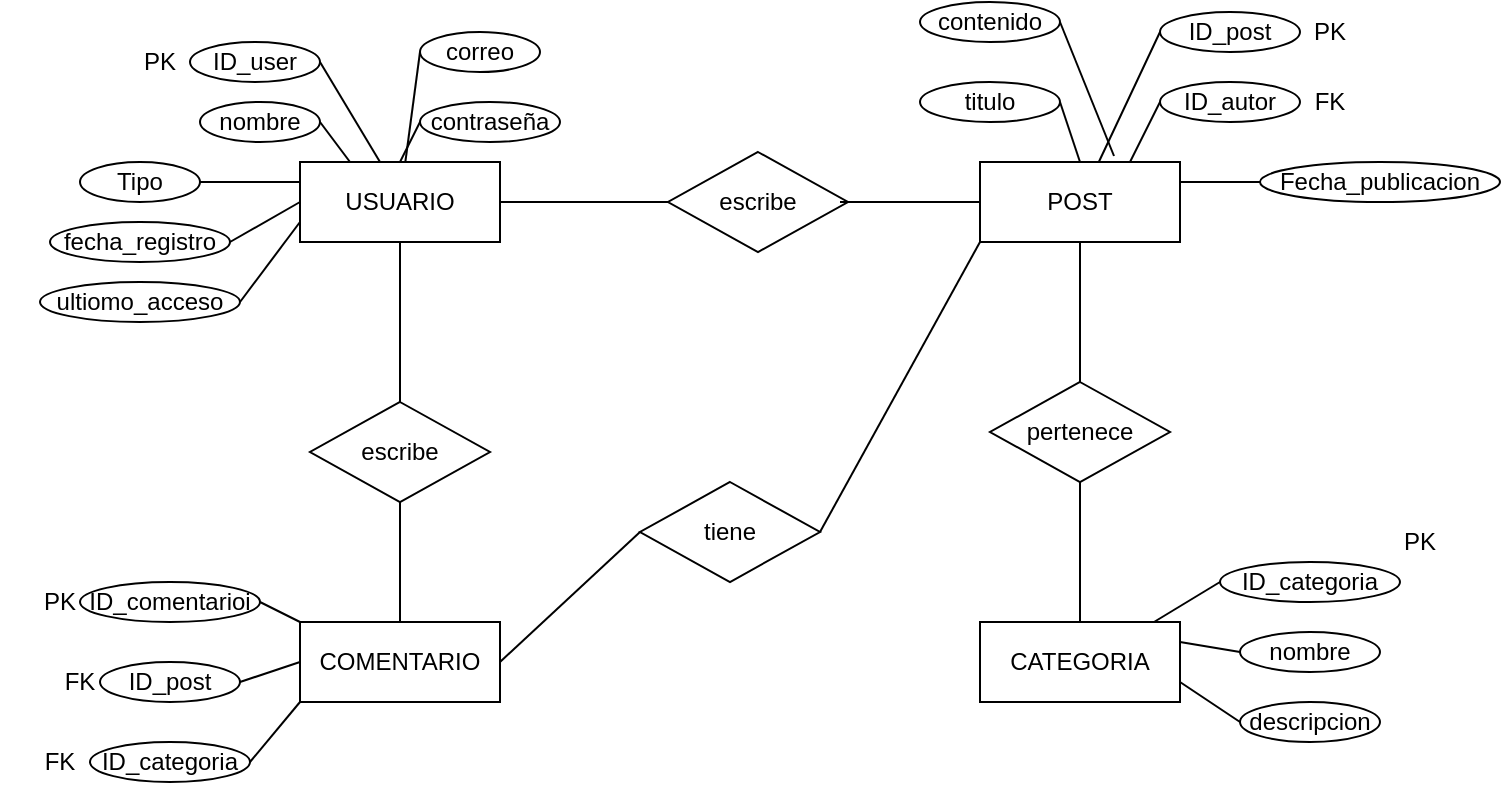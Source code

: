 <mxfile version="27.2.0">
  <diagram name="Página-1" id="ri7BVCqXQP4RadKEpWF3">
    <mxGraphModel dx="1482" dy="800" grid="1" gridSize="10" guides="1" tooltips="1" connect="1" arrows="1" fold="1" page="1" pageScale="1" pageWidth="827" pageHeight="1169" math="0" shadow="0">
      <root>
        <mxCell id="0" />
        <mxCell id="1" parent="0" />
        <mxCell id="lFZiWy_t04938xPnZxQ3-3" value="USUARIO" style="whiteSpace=wrap;html=1;align=center;" parent="1" vertex="1">
          <mxGeometry x="140" y="240" width="100" height="40" as="geometry" />
        </mxCell>
        <mxCell id="lFZiWy_t04938xPnZxQ3-4" value="POST" style="whiteSpace=wrap;html=1;align=center;" parent="1" vertex="1">
          <mxGeometry x="480" y="240" width="100" height="40" as="geometry" />
        </mxCell>
        <mxCell id="lFZiWy_t04938xPnZxQ3-5" value="COMENTARIO" style="whiteSpace=wrap;html=1;align=center;" parent="1" vertex="1">
          <mxGeometry x="140" y="470" width="100" height="40" as="geometry" />
        </mxCell>
        <mxCell id="lFZiWy_t04938xPnZxQ3-7" value="CATEGORIA" style="whiteSpace=wrap;html=1;align=center;" parent="1" vertex="1">
          <mxGeometry x="480" y="470" width="100" height="40" as="geometry" />
        </mxCell>
        <mxCell id="lFZiWy_t04938xPnZxQ3-8" value="nombre" style="ellipse;whiteSpace=wrap;html=1;align=center;" parent="1" vertex="1">
          <mxGeometry x="90" y="210" width="60" height="20" as="geometry" />
        </mxCell>
        <mxCell id="lFZiWy_t04938xPnZxQ3-9" value="escribe" style="shape=rhombus;perimeter=rhombusPerimeter;whiteSpace=wrap;html=1;align=center;" parent="1" vertex="1">
          <mxGeometry x="145" y="360" width="90" height="50" as="geometry" />
        </mxCell>
        <mxCell id="lFZiWy_t04938xPnZxQ3-12" value="correo" style="ellipse;whiteSpace=wrap;html=1;align=center;" parent="1" vertex="1">
          <mxGeometry x="200" y="175" width="60" height="20" as="geometry" />
        </mxCell>
        <mxCell id="lFZiWy_t04938xPnZxQ3-13" value="contraseña" style="ellipse;whiteSpace=wrap;html=1;align=center;" parent="1" vertex="1">
          <mxGeometry x="200" y="210" width="70" height="20" as="geometry" />
        </mxCell>
        <mxCell id="lFZiWy_t04938xPnZxQ3-14" value="Tipo" style="ellipse;whiteSpace=wrap;html=1;align=center;" parent="1" vertex="1">
          <mxGeometry x="30" y="240" width="60" height="20" as="geometry" />
        </mxCell>
        <mxCell id="lFZiWy_t04938xPnZxQ3-15" value="fecha_registro" style="ellipse;whiteSpace=wrap;html=1;align=center;" parent="1" vertex="1">
          <mxGeometry x="15" y="270" width="90" height="20" as="geometry" />
        </mxCell>
        <mxCell id="lFZiWy_t04938xPnZxQ3-16" value="ultiomo_acceso" style="ellipse;whiteSpace=wrap;html=1;align=center;" parent="1" vertex="1">
          <mxGeometry x="10" y="300" width="100" height="20" as="geometry" />
        </mxCell>
        <mxCell id="lFZiWy_t04938xPnZxQ3-17" value="ID_user" style="ellipse;whiteSpace=wrap;html=1;align=center;" parent="1" vertex="1">
          <mxGeometry x="85" y="180" width="65" height="20" as="geometry" />
        </mxCell>
        <mxCell id="lFZiWy_t04938xPnZxQ3-25" value="" style="endArrow=none;html=1;rounded=0;fontSize=12;startSize=8;endSize=8;curved=1;exitX=1;exitY=0.5;exitDx=0;exitDy=0;entryX=0.25;entryY=0;entryDx=0;entryDy=0;" parent="1" source="lFZiWy_t04938xPnZxQ3-8" target="lFZiWy_t04938xPnZxQ3-3" edge="1">
          <mxGeometry relative="1" as="geometry">
            <mxPoint x="160" y="260" as="sourcePoint" />
            <mxPoint x="320" y="260" as="targetPoint" />
          </mxGeometry>
        </mxCell>
        <mxCell id="lFZiWy_t04938xPnZxQ3-26" value="" style="endArrow=none;html=1;rounded=0;fontSize=12;startSize=8;endSize=8;curved=1;exitX=1;exitY=0.5;exitDx=0;exitDy=0;" parent="1" source="lFZiWy_t04938xPnZxQ3-17" edge="1">
          <mxGeometry relative="1" as="geometry">
            <mxPoint x="160" y="240" as="sourcePoint" />
            <mxPoint x="180" y="240" as="targetPoint" />
          </mxGeometry>
        </mxCell>
        <mxCell id="lFZiWy_t04938xPnZxQ3-27" value="" style="endArrow=none;html=1;rounded=0;fontSize=12;startSize=8;endSize=8;curved=1;exitX=0;exitY=0.5;exitDx=0;exitDy=0;" parent="1" source="lFZiWy_t04938xPnZxQ3-12" target="lFZiWy_t04938xPnZxQ3-3" edge="1">
          <mxGeometry relative="1" as="geometry">
            <mxPoint x="190" y="230" as="sourcePoint" />
            <mxPoint x="220" y="280" as="targetPoint" />
          </mxGeometry>
        </mxCell>
        <mxCell id="lFZiWy_t04938xPnZxQ3-29" value="" style="endArrow=none;html=1;rounded=0;fontSize=12;startSize=8;endSize=8;curved=1;exitX=0;exitY=0.5;exitDx=0;exitDy=0;" parent="1" source="lFZiWy_t04938xPnZxQ3-13" edge="1">
          <mxGeometry relative="1" as="geometry">
            <mxPoint x="180" y="200" as="sourcePoint" />
            <mxPoint x="190" y="240" as="targetPoint" />
          </mxGeometry>
        </mxCell>
        <mxCell id="lFZiWy_t04938xPnZxQ3-30" value="" style="endArrow=none;html=1;rounded=0;fontSize=12;startSize=8;endSize=8;curved=1;exitX=1;exitY=0.5;exitDx=0;exitDy=0;entryX=0;entryY=0.25;entryDx=0;entryDy=0;" parent="1" source="lFZiWy_t04938xPnZxQ3-14" target="lFZiWy_t04938xPnZxQ3-3" edge="1">
          <mxGeometry relative="1" as="geometry">
            <mxPoint x="170" y="330" as="sourcePoint" />
            <mxPoint x="177" y="380" as="targetPoint" />
          </mxGeometry>
        </mxCell>
        <mxCell id="lFZiWy_t04938xPnZxQ3-31" value="" style="endArrow=none;html=1;rounded=0;fontSize=12;startSize=8;endSize=8;curved=1;exitX=1;exitY=0.5;exitDx=0;exitDy=0;entryX=0;entryY=0.5;entryDx=0;entryDy=0;" parent="1" source="lFZiWy_t04938xPnZxQ3-15" target="lFZiWy_t04938xPnZxQ3-3" edge="1">
          <mxGeometry relative="1" as="geometry">
            <mxPoint x="170" y="300" as="sourcePoint" />
            <mxPoint x="220" y="300" as="targetPoint" />
          </mxGeometry>
        </mxCell>
        <mxCell id="lFZiWy_t04938xPnZxQ3-32" value="" style="endArrow=none;html=1;rounded=0;fontSize=12;startSize=8;endSize=8;curved=1;exitX=1;exitY=0.5;exitDx=0;exitDy=0;entryX=0;entryY=0.75;entryDx=0;entryDy=0;" parent="1" source="lFZiWy_t04938xPnZxQ3-16" target="lFZiWy_t04938xPnZxQ3-3" edge="1">
          <mxGeometry relative="1" as="geometry">
            <mxPoint x="160" y="320" as="sourcePoint" />
            <mxPoint x="210" y="320" as="targetPoint" />
          </mxGeometry>
        </mxCell>
        <mxCell id="lFZiWy_t04938xPnZxQ3-33" value="escribe" style="shape=rhombus;perimeter=rhombusPerimeter;whiteSpace=wrap;html=1;align=center;" parent="1" vertex="1">
          <mxGeometry x="324" y="235" width="90" height="50" as="geometry" />
        </mxCell>
        <mxCell id="lFZiWy_t04938xPnZxQ3-34" value="titulo" style="ellipse;whiteSpace=wrap;html=1;align=center;" parent="1" vertex="1">
          <mxGeometry x="450" y="200" width="70" height="20" as="geometry" />
        </mxCell>
        <mxCell id="lFZiWy_t04938xPnZxQ3-35" value="contenido" style="ellipse;whiteSpace=wrap;html=1;align=center;" parent="1" vertex="1">
          <mxGeometry x="450" y="160" width="70" height="20" as="geometry" />
        </mxCell>
        <mxCell id="lFZiWy_t04938xPnZxQ3-37" value="ID_autor" style="ellipse;whiteSpace=wrap;html=1;align=center;" parent="1" vertex="1">
          <mxGeometry x="570" y="200" width="70" height="20" as="geometry" />
        </mxCell>
        <mxCell id="lFZiWy_t04938xPnZxQ3-38" value="ID_post" style="ellipse;whiteSpace=wrap;html=1;align=center;" parent="1" vertex="1">
          <mxGeometry x="570" y="165" width="70" height="20" as="geometry" />
        </mxCell>
        <mxCell id="lFZiWy_t04938xPnZxQ3-39" value="Fecha_publicacion" style="ellipse;whiteSpace=wrap;html=1;align=center;" parent="1" vertex="1">
          <mxGeometry x="620" y="240" width="120" height="20" as="geometry" />
        </mxCell>
        <mxCell id="lFZiWy_t04938xPnZxQ3-48" value="FK" style="text;html=1;align=center;verticalAlign=middle;whiteSpace=wrap;rounded=0;" parent="1" vertex="1">
          <mxGeometry x="625" y="195" width="60" height="30" as="geometry" />
        </mxCell>
        <mxCell id="lFZiWy_t04938xPnZxQ3-49" value="PK" style="text;html=1;align=center;verticalAlign=middle;whiteSpace=wrap;rounded=0;" parent="1" vertex="1">
          <mxGeometry x="625" y="160" width="60" height="30" as="geometry" />
        </mxCell>
        <mxCell id="lFZiWy_t04938xPnZxQ3-50" value="PK" style="text;html=1;align=center;verticalAlign=middle;whiteSpace=wrap;rounded=0;" parent="1" vertex="1">
          <mxGeometry x="40" y="175" width="60" height="30" as="geometry" />
        </mxCell>
        <mxCell id="lFZiWy_t04938xPnZxQ3-51" value="nombre" style="ellipse;whiteSpace=wrap;html=1;align=center;" parent="1" vertex="1">
          <mxGeometry x="610" y="475" width="70" height="20" as="geometry" />
        </mxCell>
        <mxCell id="lFZiWy_t04938xPnZxQ3-52" value="" style="endArrow=none;html=1;rounded=0;fontSize=12;startSize=8;endSize=8;curved=1;entryX=1;entryY=0.5;entryDx=0;entryDy=0;exitX=0.5;exitY=0;exitDx=0;exitDy=0;" parent="1" source="lFZiWy_t04938xPnZxQ3-4" target="lFZiWy_t04938xPnZxQ3-34" edge="1">
          <mxGeometry width="50" height="50" relative="1" as="geometry">
            <mxPoint x="350" y="340" as="sourcePoint" />
            <mxPoint x="400" y="290" as="targetPoint" />
          </mxGeometry>
        </mxCell>
        <mxCell id="lFZiWy_t04938xPnZxQ3-53" value="" style="endArrow=none;html=1;rounded=0;fontSize=12;startSize=8;endSize=8;curved=1;entryX=1;entryY=0.5;entryDx=0;entryDy=0;exitX=0.67;exitY=-0.075;exitDx=0;exitDy=0;exitPerimeter=0;" parent="1" source="lFZiWy_t04938xPnZxQ3-4" target="lFZiWy_t04938xPnZxQ3-35" edge="1">
          <mxGeometry width="50" height="50" relative="1" as="geometry">
            <mxPoint x="510" y="250" as="sourcePoint" />
            <mxPoint x="500" y="220" as="targetPoint" />
          </mxGeometry>
        </mxCell>
        <mxCell id="lFZiWy_t04938xPnZxQ3-54" value="" style="endArrow=none;html=1;rounded=0;fontSize=12;startSize=8;endSize=8;curved=1;entryX=0;entryY=0.5;entryDx=0;entryDy=0;" parent="1" source="lFZiWy_t04938xPnZxQ3-4" target="lFZiWy_t04938xPnZxQ3-38" edge="1">
          <mxGeometry width="50" height="50" relative="1" as="geometry">
            <mxPoint x="597" y="307" as="sourcePoint" />
            <mxPoint x="570" y="240" as="targetPoint" />
          </mxGeometry>
        </mxCell>
        <mxCell id="lFZiWy_t04938xPnZxQ3-55" value="" style="endArrow=none;html=1;rounded=0;fontSize=12;startSize=8;endSize=8;curved=1;entryX=0;entryY=0.5;entryDx=0;entryDy=0;exitX=0.75;exitY=0;exitDx=0;exitDy=0;" parent="1" source="lFZiWy_t04938xPnZxQ3-4" target="lFZiWy_t04938xPnZxQ3-37" edge="1">
          <mxGeometry width="50" height="50" relative="1" as="geometry">
            <mxPoint x="570" y="305" as="sourcePoint" />
            <mxPoint x="601" y="240" as="targetPoint" />
          </mxGeometry>
        </mxCell>
        <mxCell id="lFZiWy_t04938xPnZxQ3-56" value="" style="endArrow=none;html=1;rounded=0;fontSize=12;startSize=8;endSize=8;curved=1;entryX=0;entryY=0.5;entryDx=0;entryDy=0;exitX=1;exitY=0.25;exitDx=0;exitDy=0;" parent="1" source="lFZiWy_t04938xPnZxQ3-4" target="lFZiWy_t04938xPnZxQ3-39" edge="1">
          <mxGeometry width="50" height="50" relative="1" as="geometry">
            <mxPoint x="560" y="260" as="sourcePoint" />
            <mxPoint x="575" y="230" as="targetPoint" />
          </mxGeometry>
        </mxCell>
        <mxCell id="lFZiWy_t04938xPnZxQ3-57" value="" style="endArrow=none;html=1;rounded=0;fontSize=12;startSize=8;endSize=8;curved=1;exitX=1;exitY=0.5;exitDx=0;exitDy=0;entryX=0;entryY=0.5;entryDx=0;entryDy=0;" parent="1" source="lFZiWy_t04938xPnZxQ3-3" target="lFZiWy_t04938xPnZxQ3-33" edge="1">
          <mxGeometry width="50" height="50" relative="1" as="geometry">
            <mxPoint x="320" y="340" as="sourcePoint" />
            <mxPoint x="370" y="290" as="targetPoint" />
          </mxGeometry>
        </mxCell>
        <mxCell id="lFZiWy_t04938xPnZxQ3-58" value="" style="endArrow=none;html=1;rounded=0;fontSize=12;startSize=8;endSize=8;curved=1;entryX=0;entryY=0.5;entryDx=0;entryDy=0;" parent="1" target="lFZiWy_t04938xPnZxQ3-4" edge="1">
          <mxGeometry width="50" height="50" relative="1" as="geometry">
            <mxPoint x="410" y="260" as="sourcePoint" />
            <mxPoint x="456" y="259" as="targetPoint" />
          </mxGeometry>
        </mxCell>
        <mxCell id="lFZiWy_t04938xPnZxQ3-60" value="ID_categoria" style="ellipse;whiteSpace=wrap;html=1;align=center;" parent="1" vertex="1">
          <mxGeometry x="600" y="440" width="90" height="20" as="geometry" />
        </mxCell>
        <mxCell id="lFZiWy_t04938xPnZxQ3-63" value="PK" style="text;html=1;align=center;verticalAlign=middle;whiteSpace=wrap;rounded=0;" parent="1" vertex="1">
          <mxGeometry x="670" y="415" width="60" height="30" as="geometry" />
        </mxCell>
        <mxCell id="lFZiWy_t04938xPnZxQ3-64" value="descripcion" style="ellipse;whiteSpace=wrap;html=1;align=center;" parent="1" vertex="1">
          <mxGeometry x="610" y="510" width="70" height="20" as="geometry" />
        </mxCell>
        <mxCell id="lFZiWy_t04938xPnZxQ3-68" value="ID_post" style="ellipse;whiteSpace=wrap;html=1;align=center;" parent="1" vertex="1">
          <mxGeometry x="40" y="490" width="70" height="20" as="geometry" />
        </mxCell>
        <mxCell id="lFZiWy_t04938xPnZxQ3-69" value="ID_comentarioi" style="ellipse;whiteSpace=wrap;html=1;align=center;" parent="1" vertex="1">
          <mxGeometry x="30" y="450" width="90" height="20" as="geometry" />
        </mxCell>
        <mxCell id="lFZiWy_t04938xPnZxQ3-70" value="ID_categoria" style="ellipse;whiteSpace=wrap;html=1;align=center;" parent="1" vertex="1">
          <mxGeometry x="35" y="530" width="80" height="20" as="geometry" />
        </mxCell>
        <mxCell id="lFZiWy_t04938xPnZxQ3-71" value="PK" style="text;html=1;align=center;verticalAlign=middle;whiteSpace=wrap;rounded=0;" parent="1" vertex="1">
          <mxGeometry x="-10" y="445" width="60" height="30" as="geometry" />
        </mxCell>
        <mxCell id="lFZiWy_t04938xPnZxQ3-72" value="FK" style="text;html=1;align=center;verticalAlign=middle;whiteSpace=wrap;rounded=0;" parent="1" vertex="1">
          <mxGeometry y="485" width="60" height="30" as="geometry" />
        </mxCell>
        <mxCell id="lFZiWy_t04938xPnZxQ3-73" value="FK" style="text;html=1;align=center;verticalAlign=middle;whiteSpace=wrap;rounded=0;" parent="1" vertex="1">
          <mxGeometry x="-10" y="525" width="60" height="30" as="geometry" />
        </mxCell>
        <mxCell id="lFZiWy_t04938xPnZxQ3-74" value="" style="endArrow=none;html=1;rounded=0;fontSize=12;startSize=8;endSize=8;curved=1;exitX=1;exitY=0.5;exitDx=0;exitDy=0;entryX=0;entryY=0;entryDx=0;entryDy=0;" parent="1" source="lFZiWy_t04938xPnZxQ3-69" target="lFZiWy_t04938xPnZxQ3-5" edge="1">
          <mxGeometry relative="1" as="geometry">
            <mxPoint x="170" y="460" as="sourcePoint" />
            <mxPoint x="200" y="420" as="targetPoint" />
          </mxGeometry>
        </mxCell>
        <mxCell id="lFZiWy_t04938xPnZxQ3-75" value="" style="endArrow=none;html=1;rounded=0;fontSize=12;startSize=8;endSize=8;curved=1;exitX=1;exitY=0.5;exitDx=0;exitDy=0;entryX=0;entryY=0.5;entryDx=0;entryDy=0;" parent="1" source="lFZiWy_t04938xPnZxQ3-68" target="lFZiWy_t04938xPnZxQ3-5" edge="1">
          <mxGeometry relative="1" as="geometry">
            <mxPoint x="170" y="500" as="sourcePoint" />
            <mxPoint x="190" y="510" as="targetPoint" />
          </mxGeometry>
        </mxCell>
        <mxCell id="lFZiWy_t04938xPnZxQ3-76" value="" style="endArrow=none;html=1;rounded=0;fontSize=12;startSize=8;endSize=8;curved=1;exitX=1;exitY=0.5;exitDx=0;exitDy=0;entryX=0;entryY=1;entryDx=0;entryDy=0;" parent="1" source="lFZiWy_t04938xPnZxQ3-70" target="lFZiWy_t04938xPnZxQ3-5" edge="1">
          <mxGeometry relative="1" as="geometry">
            <mxPoint x="160" y="540" as="sourcePoint" />
            <mxPoint x="190" y="530" as="targetPoint" />
          </mxGeometry>
        </mxCell>
        <mxCell id="lFZiWy_t04938xPnZxQ3-77" value="" style="endArrow=none;html=1;rounded=0;fontSize=12;startSize=8;endSize=8;curved=1;exitX=0.5;exitY=0;exitDx=0;exitDy=0;entryX=0.5;entryY=1;entryDx=0;entryDy=0;" parent="1" source="lFZiWy_t04938xPnZxQ3-5" target="lFZiWy_t04938xPnZxQ3-9" edge="1">
          <mxGeometry relative="1" as="geometry">
            <mxPoint x="310" y="460" as="sourcePoint" />
            <mxPoint x="340" y="450" as="targetPoint" />
          </mxGeometry>
        </mxCell>
        <mxCell id="lFZiWy_t04938xPnZxQ3-78" value="" style="endArrow=none;html=1;rounded=0;fontSize=12;startSize=8;endSize=8;curved=1;exitX=0.5;exitY=0;exitDx=0;exitDy=0;entryX=0.5;entryY=1;entryDx=0;entryDy=0;" parent="1" source="lFZiWy_t04938xPnZxQ3-9" target="lFZiWy_t04938xPnZxQ3-3" edge="1">
          <mxGeometry relative="1" as="geometry">
            <mxPoint x="270" y="550" as="sourcePoint" />
            <mxPoint x="270" y="490" as="targetPoint" />
          </mxGeometry>
        </mxCell>
        <mxCell id="lFZiWy_t04938xPnZxQ3-79" value="" style="endArrow=none;html=1;rounded=0;fontSize=12;startSize=8;endSize=8;curved=1;entryX=0.5;entryY=1;entryDx=0;entryDy=0;exitX=0.5;exitY=0;exitDx=0;exitDy=0;" parent="1" target="lFZiWy_t04938xPnZxQ3-4" edge="1" source="eJfZywIPN0utcHiNIcgD-1">
          <mxGeometry relative="1" as="geometry">
            <mxPoint x="530" y="330" as="sourcePoint" />
            <mxPoint x="420" y="390" as="targetPoint" />
          </mxGeometry>
        </mxCell>
        <mxCell id="eJfZywIPN0utcHiNIcgD-1" value="pertenece" style="shape=rhombus;perimeter=rhombusPerimeter;whiteSpace=wrap;html=1;align=center;" vertex="1" parent="1">
          <mxGeometry x="485" y="350" width="90" height="50" as="geometry" />
        </mxCell>
        <mxCell id="eJfZywIPN0utcHiNIcgD-2" value="tiene" style="shape=rhombus;perimeter=rhombusPerimeter;whiteSpace=wrap;html=1;align=center;" vertex="1" parent="1">
          <mxGeometry x="310" y="400" width="90" height="50" as="geometry" />
        </mxCell>
        <mxCell id="eJfZywIPN0utcHiNIcgD-3" value="" style="endArrow=none;html=1;rounded=0;fontSize=12;startSize=8;endSize=8;curved=1;entryX=0.5;entryY=1;entryDx=0;entryDy=0;exitX=0.5;exitY=0;exitDx=0;exitDy=0;" edge="1" parent="1" source="lFZiWy_t04938xPnZxQ3-7" target="eJfZywIPN0utcHiNIcgD-1">
          <mxGeometry relative="1" as="geometry">
            <mxPoint x="510" y="480" as="sourcePoint" />
            <mxPoint x="510" y="410" as="targetPoint" />
          </mxGeometry>
        </mxCell>
        <mxCell id="eJfZywIPN0utcHiNIcgD-4" value="" style="endArrow=none;html=1;rounded=0;fontSize=12;startSize=8;endSize=8;curved=1;exitX=1;exitY=0.5;exitDx=0;exitDy=0;entryX=0;entryY=1;entryDx=0;entryDy=0;" edge="1" parent="1" source="eJfZywIPN0utcHiNIcgD-2" target="lFZiWy_t04938xPnZxQ3-4">
          <mxGeometry relative="1" as="geometry">
            <mxPoint x="500" y="560" as="sourcePoint" />
            <mxPoint x="460" y="500" as="targetPoint" />
          </mxGeometry>
        </mxCell>
        <mxCell id="eJfZywIPN0utcHiNIcgD-5" value="" style="endArrow=none;html=1;rounded=0;fontSize=12;startSize=8;endSize=8;curved=1;exitX=1;exitY=0.5;exitDx=0;exitDy=0;entryX=0;entryY=0.5;entryDx=0;entryDy=0;" edge="1" parent="1" source="lFZiWy_t04938xPnZxQ3-5" target="eJfZywIPN0utcHiNIcgD-2">
          <mxGeometry relative="1" as="geometry">
            <mxPoint x="450" y="520" as="sourcePoint" />
            <mxPoint x="510" y="535" as="targetPoint" />
          </mxGeometry>
        </mxCell>
        <mxCell id="eJfZywIPN0utcHiNIcgD-6" value="" style="endArrow=none;html=1;rounded=0;fontSize=12;startSize=8;endSize=8;curved=1;entryX=0;entryY=0.5;entryDx=0;entryDy=0;exitX=0.87;exitY=0;exitDx=0;exitDy=0;exitPerimeter=0;" edge="1" parent="1" source="lFZiWy_t04938xPnZxQ3-7" target="lFZiWy_t04938xPnZxQ3-60">
          <mxGeometry width="50" height="50" relative="1" as="geometry">
            <mxPoint x="600" y="250" as="sourcePoint" />
            <mxPoint x="640" y="250" as="targetPoint" />
          </mxGeometry>
        </mxCell>
        <mxCell id="eJfZywIPN0utcHiNIcgD-7" value="" style="endArrow=none;html=1;rounded=0;fontSize=12;startSize=8;endSize=8;curved=1;entryX=0;entryY=0.5;entryDx=0;entryDy=0;exitX=1;exitY=0.25;exitDx=0;exitDy=0;" edge="1" parent="1" source="lFZiWy_t04938xPnZxQ3-7" target="lFZiWy_t04938xPnZxQ3-51">
          <mxGeometry width="50" height="50" relative="1" as="geometry">
            <mxPoint x="590" y="460" as="sourcePoint" />
            <mxPoint x="623" y="420" as="targetPoint" />
          </mxGeometry>
        </mxCell>
        <mxCell id="eJfZywIPN0utcHiNIcgD-8" value="" style="endArrow=none;html=1;rounded=0;fontSize=12;startSize=8;endSize=8;curved=1;entryX=0;entryY=0.5;entryDx=0;entryDy=0;exitX=1;exitY=0.75;exitDx=0;exitDy=0;" edge="1" parent="1" source="lFZiWy_t04938xPnZxQ3-7" target="lFZiWy_t04938xPnZxQ3-64">
          <mxGeometry width="50" height="50" relative="1" as="geometry">
            <mxPoint x="600" y="470" as="sourcePoint" />
            <mxPoint x="630" y="460" as="targetPoint" />
          </mxGeometry>
        </mxCell>
      </root>
    </mxGraphModel>
  </diagram>
</mxfile>
